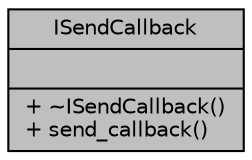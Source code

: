 digraph "ISendCallback"
{
  edge [fontname="Helvetica",fontsize="10",labelfontname="Helvetica",labelfontsize="10"];
  node [fontname="Helvetica",fontsize="10",shape=record];
  Node1 [label="{ISendCallback\n||+ ~ISendCallback()\l+ send_callback()\l}",height=0.2,width=0.4,color="black", fillcolor="grey75", style="filled", fontcolor="black"];
}
